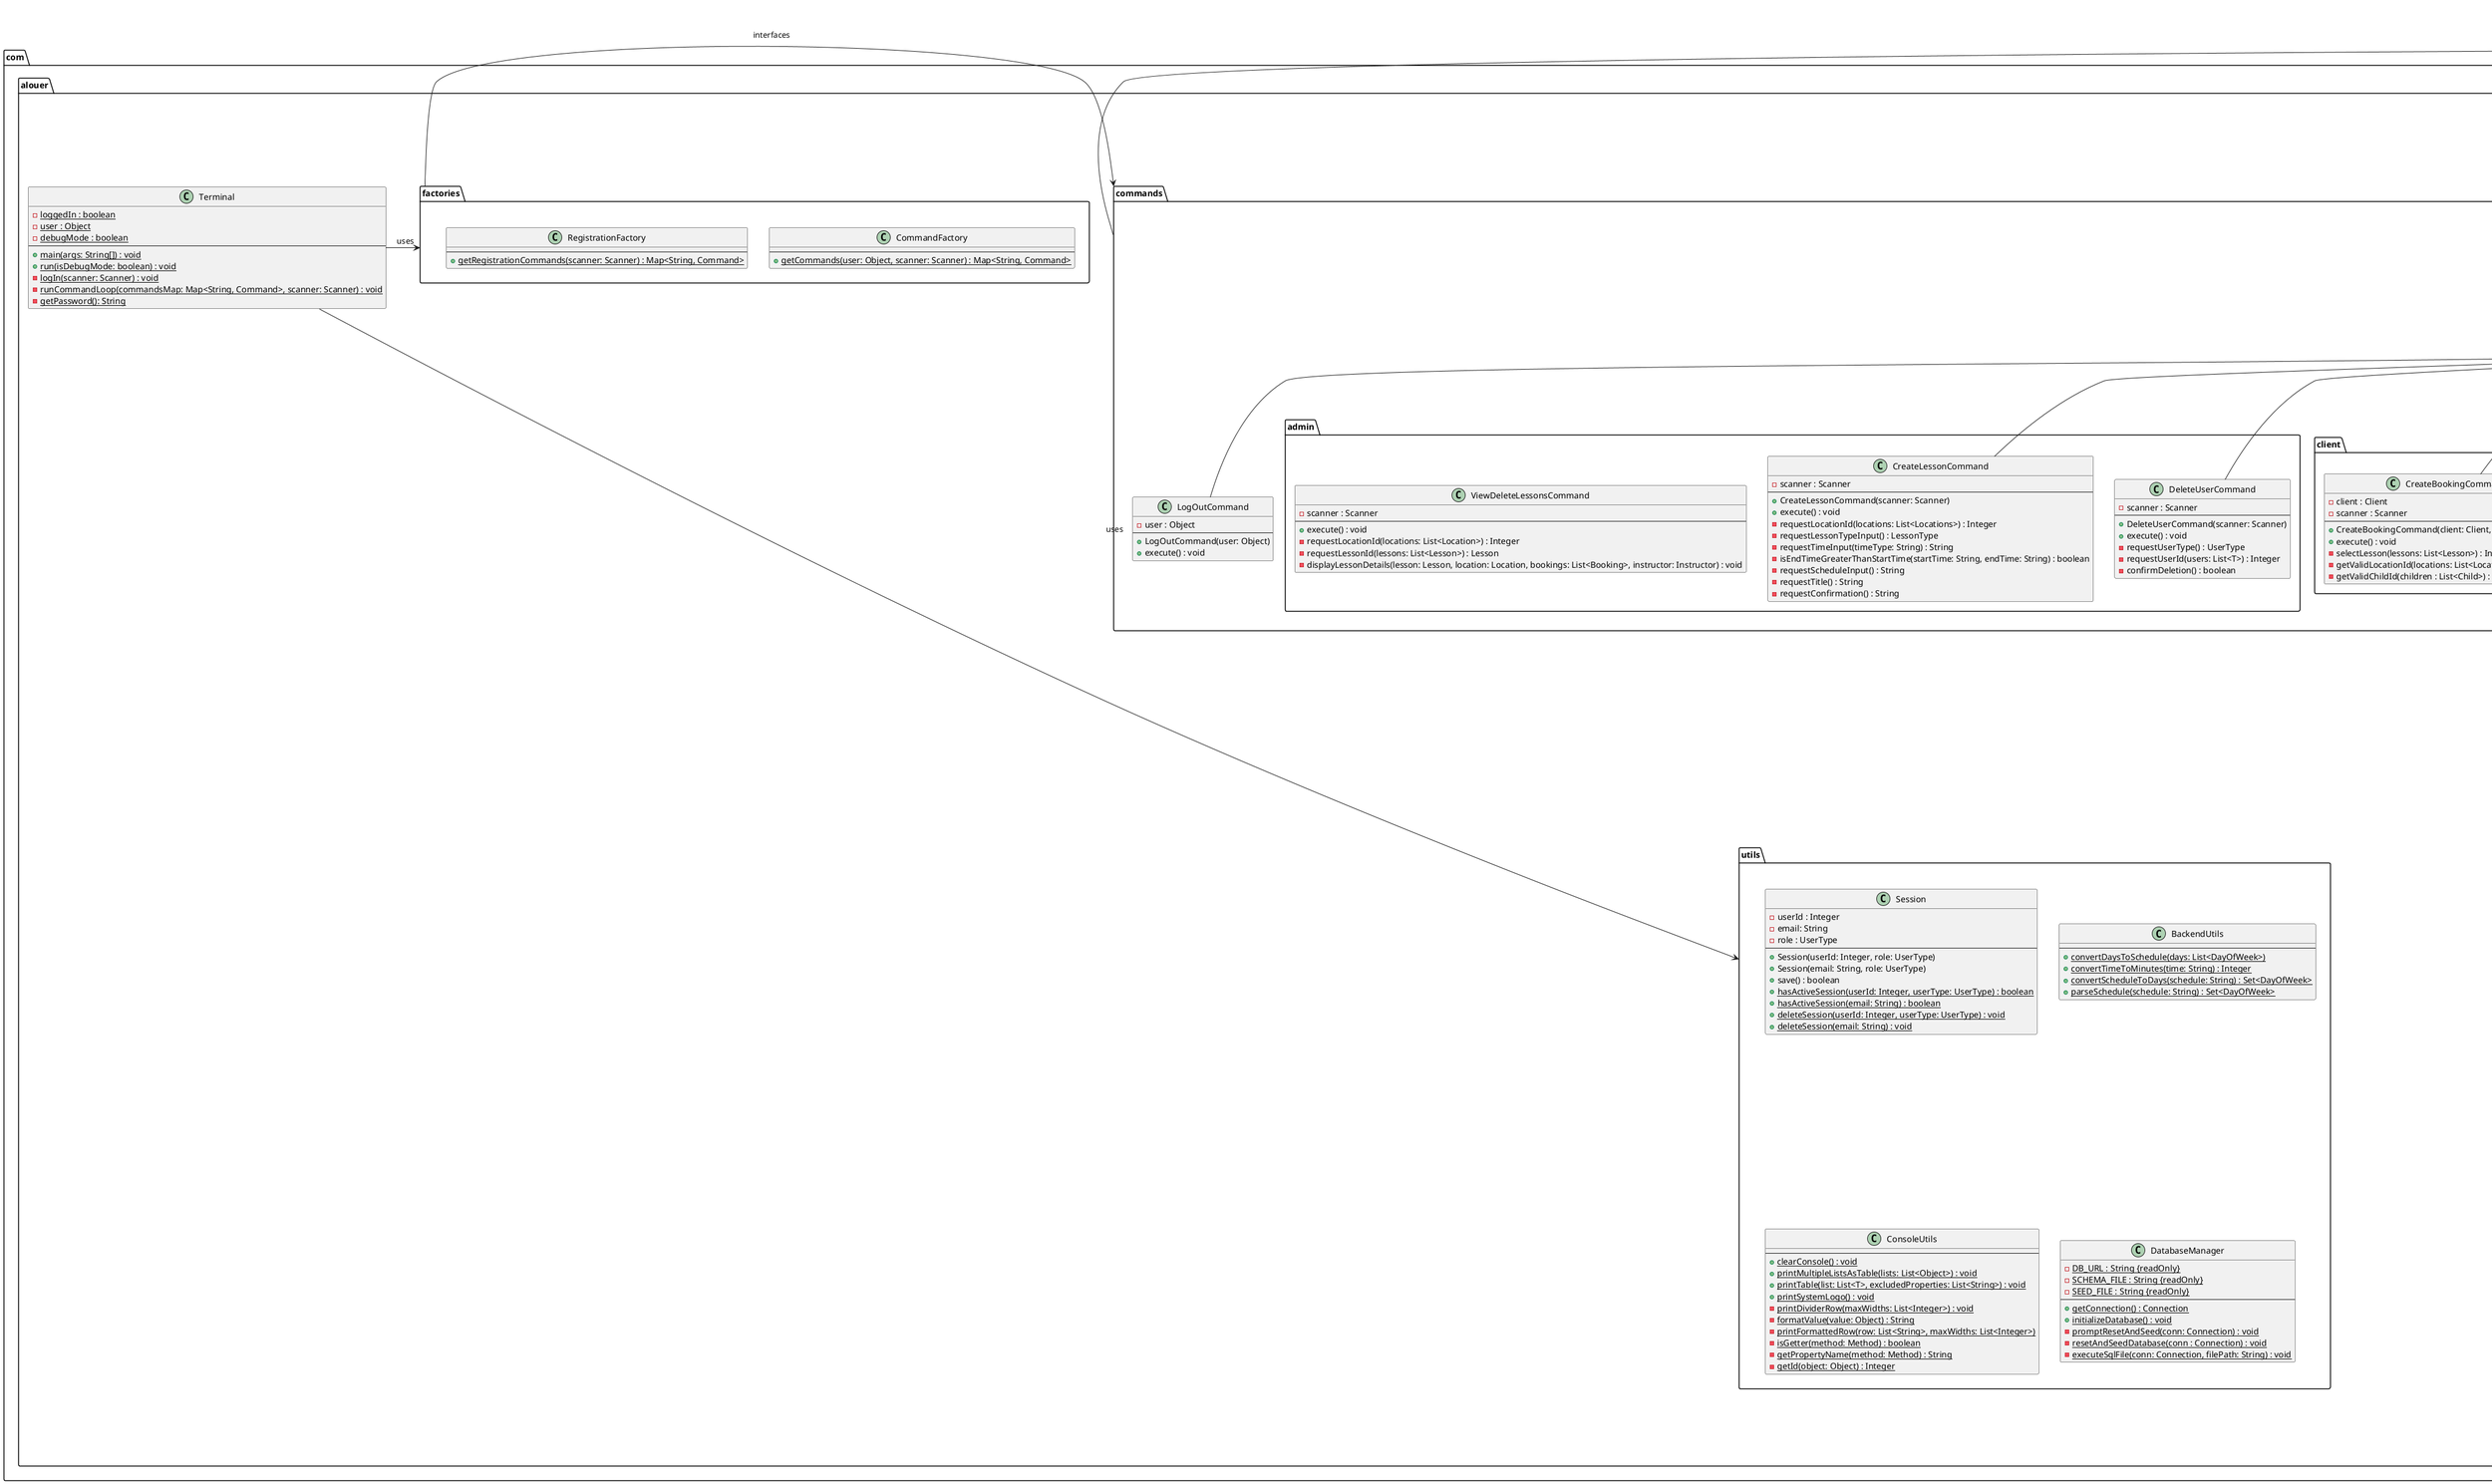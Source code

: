 @startuml Class Diagram of the Alouer System

title Class Diagram of the Alouer System

package com.alouer {
package collections {
class BookingCollection {
    - <u>INSERT_BOOKING_SQL : String {readOnly}
    - <u>SELECT_BOOKING_BY_ID_SQL : String {readOnly}
    - <u>SELECT_BOOKINGS_BY_CLIENT_ID_SQL : String {readOnly}
    - <u>SELECT_BOOKING_BY_LESSON_ID_SQL : String {readOnly}
    - <u>DELETE_BOOKING_SQL : String {readOnly}
    - <u>GET_ALL_BOOKINGS_SQL : String {readOnly}
    --
    + <u>getBookings() : List<Booking>
    + <u>getById(clientId: int) : Booking
    + <u>add(booking: Booking) : void
    + <u>validateBooking(lessonId: Integer, clientId: Integer) : boolean
    + <u>createBooking(clientId: Integer, lessonId: Integer, childId: Integer) : Integer
    + <u>getByClientId(clientId: Integer) : List<Booking>
    + <u>getByLessonId(lessonId: Integer) : List<Booking>
    + <u>delete(id: Integer) : boolean
}

class ChildCollection {
    - <u>INSERT_CHILD_SQL : String {readOnly}
    - <u>SELECT_CHILD_BY_ID_SQL : String {readOnly}
    - <u>SELECT_CHILDREN_BY_CLIENT_ID_SQL : String {readOnly}
    - <u>VALIDATE_CHILD_SQL : String {readOnly}
    - <u>SELECT_ALL_CHILDREN_SQL : String {readOnly}
    --
    + <u>getChildren() : List<Child>
    + <u>getById(childId: Integer) : Child
    + <u>add(child: Child) : boolean
    + <u>validateChild(clientId: Integer, firstName: String, lastName: String, dateOfBirth: Date) : boolean
    + <u>createChild(clientId: Integer, firstName: String, lastName: String, dateOfBirth: Date) : Integer
    + <u>getChildrenByClientId(clientId: Integer) : List<Child>
}

class ClientCollection {
    - <u>INSERT_CLIENT_SQL : String {readOnly}
    - <u>SELECT_CLIENT_BY_ID_SQL : String {readOnly}
    - <u>SELECT_CLIENT_BY_EMAIL_SQL : String {readOnly}
    - <u>SELECT_ALL_CLIENTS_SQL : String {readOnly}
    - <u>VALIDATE_CREDENTIALS_SQL : String {readOnly}
    - <u>DELETE_CLIENT_SQL : String {readOnly}
    --
    + <u>getClients() : List<Client>
    + <u>getById(clientId: Integer) : Client
    + <u>getByEmail(email: String) : Client
    + <u>createClient(firstName: String, lastName: String, email: String, password: String, phoneNumber: String) : boolean
    + <u>add(client: Client) : boolean
    + <u>validateCredentials(email: String, password: String) : Client
    + <u>delete(clientId: Integer) : boolean
}

class InstructorCollection {
    - <u>UPDATE_INSTRUCTOR_SQL : String {readOnly}
    - <u>INSERT_INSTRUCTOR_SQL : String {readOnly}
    - <u>SELECT_INSTRUCTOR_BY_ID_SQL : String {readOnly}
    - <u>SELECT_ALL_INSTRUCTORS_SQL : String {readOnly}
    - <u>VALIDATE_CREDENTIALS_SQL : String {readOnly}
    - <u>DELETE_INSTRUCTOR_SQL : String {readOnly}
    --
    + <u>getInstructors() : List<Instructor>
    + <u>getById(instructorId: Integer) : Instructor
    + <u>getByEmail(instructorId: Integer) : Instructor
    + <u>createInstructor(firstName: String, lastName: String, email: String, password: String, phoneNumber: String) : Boolean
    + <u>add(instructor: Instructor) : Boolean
    + <u>validateCredentials(email: String, password: String) : Instructor
    + <u>delete(instructorId: Integer) : Boolean
}

class LessonCollection {
    - <u>SELECT_LESSON_BY_LOCATION_ID_SQL : String {readOnly}
    - <u>DELETE_LESSON_SQL : String {readOnly}
    - <u>UPDATE_LESSON_SQL : String {readOnly}
    - <u>DELETE_SCHEDULE_SQL : String {readOnly}
    - <u>INSERT_SCHEDULE_SQL : String {readOnly}
    - <u>INSERT_LESSON_SQL : String {readOnly}
    - <u>SELECT_ALL_LESSONS_SQL : String {readOnly}
    - <u>SELECT_LESSON_BY_ID_SQL : String {readOnly}
    - <u>SELECT_LESSONS_BY_INSTRUCTOR_ID_SQL : String {readOnly}
    - <u>SELECT_SCHEDULE_BY_LESSON_ID_SQL : String {readOnly}
    - <u>SELECT_LESSON_BY_LOCATION_ID_SQL : String {readOnly}
    - <u>DELETE_LESSON_SQL : String {readOnly}
    --
    + <u>getLessons() : List<Lesson>
    + <u>getById(lessonId: Integer) : Lesson
    + <u>getScheduleByLessonId(lessonId: Integer) : List<DayOfWeek>
    + <u>add(lesson: Lesson) : Boolean
    + <u>getByInstructorId(instructorId: Integer) : List<Lesson>
    + <u>validateLesson(locationId: Integer, startTime: String, endTime: String, schedule: String) : boolean
    + <u>createLesson(locationId: Integer, title: String, lessonType: LessonType, startTime: String, endTime: String, schedule: String)
    + <u>getUnassignedLessons(locationId: Integer) : List<Lesson>
    + <u>getAvailableLessons(locationId: Integer) : List<Lesson>
    + <u>updateLesson(lesson: Lesson) : Boolean
    + <u>getLessonsByLocationId(locationId: Integer) : List<Lesson>
}

class LocationCollection {
    - <u>INSERT_LOCATION_SQL : String {readOnly}
    - <u>SELECT_ALL_LOCATIONS_SQL : String {readOnly}
    - <u>SELECT_LOCATION_BY_ID_SQL : String {readOnly}
    --
    + <u>add(location: Location) : Boolean
    + <u>getLocations() : List<Location>
    + <u>getById(locationId: Integer) : Location 
}
}
package commands {
package admin {
class CreateLessonCommand {
    - scanner : Scanner
    --
    + CreateLessonCommand(scanner: Scanner)
    + execute() : void
    - requestLocationId(locations: List<Locations>) : Integer
    - requestLessonTypeInput() : LessonType
    - requestTimeInput(timeType: String) : String
    - isEndTimeGreaterThanStartTime(startTime: String, endTime: String) : boolean
    - requestScheduleInput() : String
    - requestTitle() : String
    - requestConfirmation() : String
}

class DeleteUserCommand {
    - scanner : Scanner
    --
    + DeleteUserCommand(scanner: Scanner)
    + execute() : void
    - requestUserType() : UserType
    - requestUserId(users: List<T>) : Integer 
    - confirmDeletion() : boolean
}

class ViewDeleteLessonsCommand {
    - scanner : Scanner
    --
    + execute() : void
    - requestLocationId(locations: List<Location>) : Integer
    - requestLessonId(lessons: List<Lesson>) : Lesson
    - displayLessonDetails(lesson: Lesson, location: Location, bookings: List<Booking>, instructor: Instructor) : void 
}
}
package client {
class AddDependentCommand {
    - client : Client
    - scanner : Scanner
    --
    + AddDependentCommand(client: Client, scanner: Scanner)
    + execute() : void
    - requestFirstName() : String
    - requestLastName() : String
    - requestDateOfBirth() : Date
}

class CreateBookingCommand {
    - client : Client
    - scanner : Scanner
    --
    + CreateBookingCommand(client: Client, scanner: Scanner)
    + execute() : void
    - selectLesson(lessons: List<Lesson>) : Integer
    - getValidLocationId(locations: List<Location>) : Integer
    - getValidChildId(children : List<Child>) : Integer
}

class ViewEditBookingsCommand {
    - client : Client
    - scanner : Scanner
    --
    + ViewEditBookingsCommand(client: Client, scanner: Scanner)
    + execute() : void
    - displayBookingDetails(lesson: Lesson, location: Location, instructor: Instructor) : void
    - getLessonSelection() : Integer
}
}
package registration {
class RegisterClientCommand {
    - scanner : Scanner
    --
    + RegisterClientCommand(scanner: Scanner)
    + execute() : void
    - requestFirstName() : String
    - requestLastName() : String
    - requestEmail() : String
    - requestPassword() : String
    - requestPhoneNumber() : String
}

class RegisterInstructorCommand {
    - scanner : Scanner
    --
    + RegisterInstructorCommand(scanner: Scanner)
    + execute() : void
    - requestFirstName() : String
    - requestLastName() : String
    - requestEmail() : String
    - requestPassword() : String
    - requestPhoneNumber() : String
}
}

package instructor {
class AcceptOfferingCommand {
    - instructor : Instructor
    - scanner : Scanner
    --
    + AcceptOfferingCommand(instructor: Instructor, scanner: Scanner)
    + execute() : void
    - requestLocationId(locations: List<Location>) : Integer
    - requestLessonId(lessons: List<Lesson>) : Lesson
}

class ViewEditOfferingsCommand {
   - instructor : Instructor
   - scanner : Scanner
   --
   + ViewEditOfferingsCommand(instructor: Instructor, scanner: Scanner)
   + execute() : void
   - displayLessonDetails(lesson: Lesson, location: Location, bookings: List<Booking>) : void
   - requestLessonId(lessons: List<Lesson>) : Integer
}
}
interface Command {
   ~ execute() : void
}

class LogOutCommand {
    - user : Object
    --
    + LogOutCommand(user: Object)
    + execute() : void
}
}
package enums {
enum DayOfWeek {
    MONDAY
    TUESDAY
    WEDNESDAY
    THURSDAY
    FRIDAY
    SATURDAY
    SUNDAY
}

enum LessonType {
    PRIVATE
    GROUP
}

enum UserType {
    CLIENT
    INSTRUCTOR
    ADMINISTRATOR
}
}
package factories {
class CommandFactory {
    --
    +<u>getCommands(user: Object, scanner: Scanner) : Map<String, Command>
}
class RegistrationFactory {
    --
    +<u>getRegistrationCommands(scanner: Scanner) : Map<String, Command>
}
}

package models {
package lessonManagement {
class Booking {
    - id : Integer
    - clientId : Integer
    - childId : Integer
    - lessonId : Integer
    --
    + Booking(clientId: Integer, lessonId: Integer, childId: Integer)
    + getId() : Integer
    + getChildId() : Integer
    + getClientId() : Integer
    + getLessonId() : Integer
    + setId(id: Integer) : void
    + setClientId(clientId: Integer) : void
    + setChildId(childId: Integer) : void
    + setLessonId(lessonId: Integer) : void
}

class Lesson {
    - id : Integer
    - type : LessonType
    - title : String
    - locationId : Integer
    - assignedInstructorId : Integer
    - startTime : Date
    - endTime : Date
    - schedule : Set<DayOfWeek>
    - bookingId : Integer
    --
    + Lesson(type: LessonType, title: String, locationId: Integer, startTime: Date, endTime: Date, schedule: Set<DayOfWeek>)
    + getId() : Integer
    + getType() : LessonType
    + getTitle() : String
    + getLocationId() : Integer
    + getAssignedInstructorId() : Integer
    + getStartTime() : Date
    + getEndTime() : Date
    + getSchedule() : Set<DayOfWeek>
    + getBookingId() : Integer
    + setId(id: Integer) : void
    + setType(type: LessonType) : void
    + setTitle(title: String) : void
    + setLocationId(locationId: Integer) : void
    + setAssignedInstructorId(instructorId: Integer) : void
    + setStartTime(startTime: Date) : void
    + setEndTime(endTime: Date) : void
    + setBookingId(bookingId: Integer) : void
}
}
class Administrator {
    - firstName : String
    - lastName : String
    - email : String
    - password : String
    - instance : Administrator
    --
    - Administrator()
    + <u>getInstance() : Administrator
    + getFirstName() : String
    + getLastName() : String
    + getEmail() : String
    + getPassword() : String
}

class Child {
    - id : Integer
    - firstName : String
    - lastName : String
    - dateOfBirth : Date
    - parentId : Integer
    --
    + Child(firstName: String, lastName: String, dateOfBirth: Date, parentId: Integer)
    + getId() : Integer
    + getFirstName() : String
    + getLastName() : String
    + getDateOfBirth() : Date
    + getParentId() : Integer
    + setId(childId: Integer) : void
    + setFirstName(firstName: String) : void
    + setLastName(lastName: String) : void
    + setDateOfBirth(dateOfBirth: Date) : void
    + setParentId(parentId: Integer) : void
}

class Client {
    - id : Integer
    - firstName : String
    - lastName : String
    - email : String
    - password : String
    - phoneNumber: String
    - role : UserType
    --
    + Client(firstName: String, lastName: String, email: String, password: String)
    + getId() : Integer
    + getFirstName() : String
    + getLastName() : String
    + getEmail() : String
    + getPassword() : String
    + getRole() : UserType
    + getPhoneNumber() : String
    + setId(id: Integer) : void
    + setFirstName(firstName: String) : void
    + setLastName(lastName: String) : void
    + setEmail(email: String) : void
    + setPassword(password: String) : void
    + setPhoneNumber(phoneNumber: String) : void
}

class Instructor {
    - id : Integer
    - firstName : String
    - lastName : String
    - email : String
    - password : String
    - role : UserType
    - phoneNumber : String
    --
    + Instructor(firstName: String, lastName: String, email: String, password: String)
    + getId() : Integer
    + getFirstName() : String
    + getLastName() : String
    + getEmail() : String
    + getPassword() : String
    + getRole() : UserType
    + setId(id: Integer) : void
    + setFirstName(firstName: String) : void
    + setLastName(lastName: String) : void
    + setEmail(email: String) : void
    + setPassword(password: String) : void
    + setPhoneNumber(phoneNumber: String) : void
}

class Location {
    - id : Integer
    - name : String
    - address : String
    - city : String
    - province : String
    - postalCode : String
    --
    + Location(name: String, address: String, city: String, province: String, postalCode: String)
    + getId() : Integer
    + getName() : String
    + getAddress() : String
    + getCity() : String
    + getProvince() : String
    + getPostalCode() : String
    + setId(id: Integer) : void
    + setName(name: String) : void
    + setCity(city: String) : void
    + setAddress(address: String) : void
    + setProvince(province: String) : void
    + setPostalCode(postalCode: String) : void
}
}
package utils {
class Session {
    - userId : Integer
    - email: String
    - role : UserType
    --
    + Session(userId: Integer, role: UserType)
    + Session(email: String, role: UserType)
    + save() : boolean
    +<u>hasActiveSession(userId: Integer, userType: UserType) : boolean
    +<u>hasActiveSession(email: String) : boolean
    +<u>deleteSession(userId: Integer, userType: UserType) : void
    +<u>deleteSession(email: String) : void
}
class BackendUtils {
    --
    +<u>convertDaysToSchedule(days: List<DayOfWeek>)
    +<u>convertTimeToMinutes(time: String) : Integer
    +<u>convertScheduleToDays(schedule: String) : Set<DayOfWeek>
    +<u>parseSchedule(schedule: String) : Set<DayOfWeek>
}

class ConsoleUtils {
    --
    +<u>clearConsole() : void
    +<u>printMultipleListsAsTable(lists: List<Object>) : void
    +<u>printTable(list: List<T>, excludedProperties: List<String>) : void
    +<u>printSystemLogo() : void
    -<u>printDividerRow(maxWidths: List<Integer>) : void
    -<u>formatValue(value: Object) : String
    -<u>printFormattedRow(row: List<String>, maxWidths: List<Integer>)
    -<u>isGetter(method: Method) : boolean
    -<u>getPropertyName(method: Method) : String
    -<u>getId(object: Object) : Integer
}

class DatabaseManager {
    -<u>DB_URL : String {readOnly}
    -<u>SCHEMA_FILE : String {readOnly}
    -<u>SEED_FILE : String {readOnly}
    --
    +<u>getConnection() : Connection
    +<u>initializeDatabase() : void
    -<u>promptResetAndSeed(conn: Connection) : void
    -<u>resetAndSeedDatabase(conn : Connection) : void
    -<u>executeSqlFile(conn: Connection, filePath: String) : void
}
}
class Terminal {
    - <u>loggedIn : boolean
    - <u>user : Object
    - <u>debugMode : boolean
    --
    +<u>main(args: String[]) : void
    +<u>run(isDebugMode: boolean) : void
    -<u>logIn(scanner: Scanner) : void
    -<u>runCommandLoop(commandsMap: Map<String, Command>, scanner: Scanner) : void
    -<u>getPassword(): String
}
}

Command <|-- CreateLessonCommand
Command <|-- DeleteUserCommand
Command <|-- AddDependentCommand
Command <|-- CreateBookingCommand
Command <|-- ViewEditBookingsCommand
Command <|-- AcceptOfferingCommand
Command <|-- ViewEditOfferingsCommand
Command <|-- RegisterClientCommand
Command <|-- RegisterInstructorCommand
Command <|-- LogOutCommand
Terminal -> utils : uses
Terminal -> factories : uses
factories -> commands : interfaces
commands -> collections : uses
collections -> models : manages
models -> enums : uses
@enduml